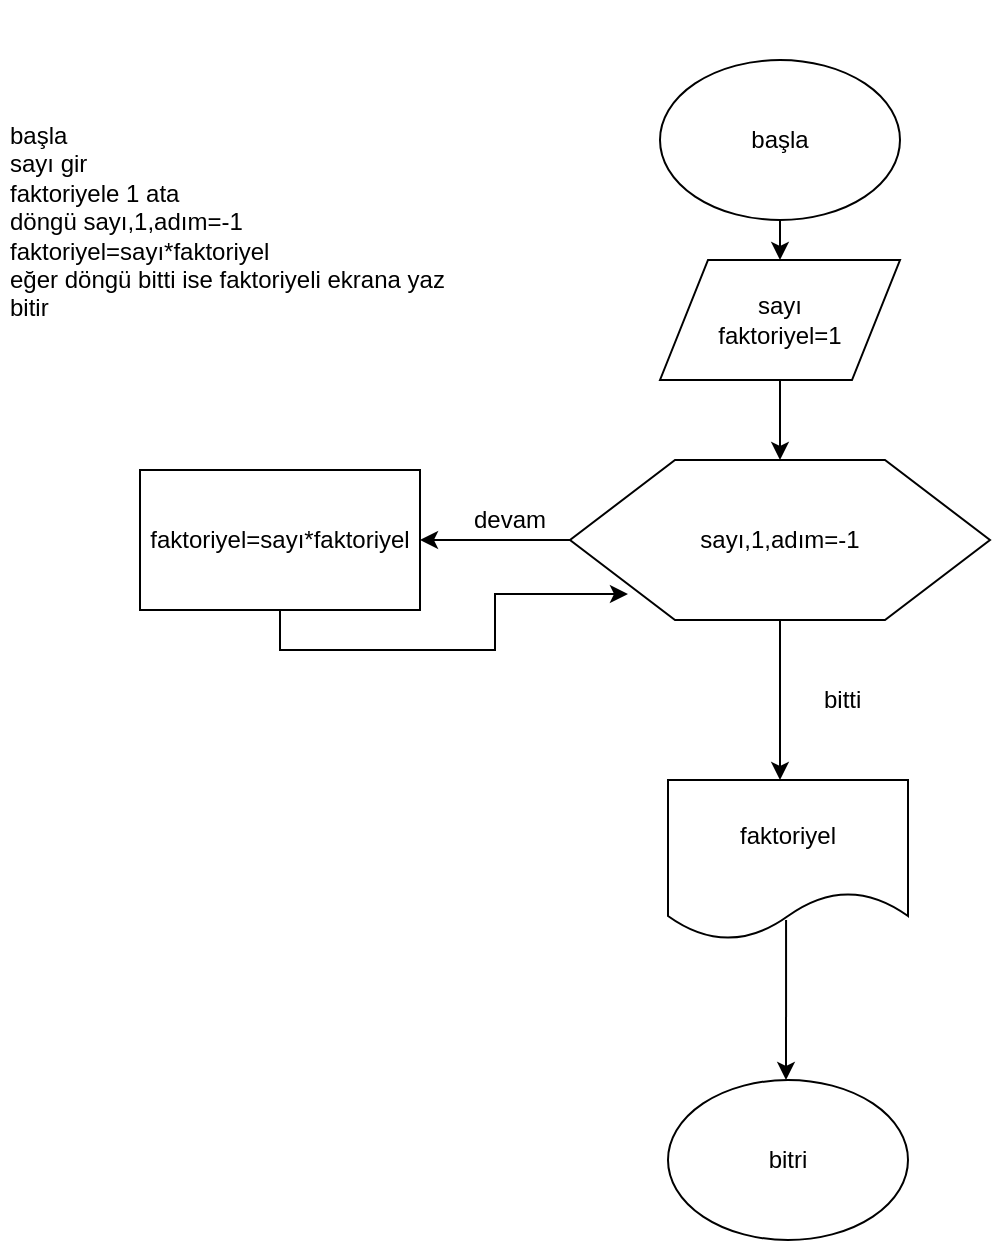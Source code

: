 <mxfile version="12.1.0" type="github" pages="1"><diagram id="Ynpd0vGwh15GpYwBeCQS" name="Page-1"><mxGraphModel dx="814" dy="437" grid="1" gridSize="10" guides="1" tooltips="1" connect="1" arrows="1" fold="1" page="1" pageScale="1" pageWidth="827" pageHeight="1169" math="0" shadow="0"><root><mxCell id="0"/><mxCell id="1" parent="0"/><mxCell id="S_hXR9lK0VCtAMCaYv3l-1" value="&lt;h1&gt;&lt;br&gt;&lt;/h1&gt;&lt;div&gt;başla&lt;/div&gt;&lt;div&gt;sayı gir&lt;/div&gt;&lt;div&gt;faktoriyele 1 ata&lt;/div&gt;&lt;div&gt;döngü sayı,1,adım=-1&lt;/div&gt;&lt;div&gt;faktoriyel=sayı*faktoriyel&lt;/div&gt;&lt;div&gt;eğer döngü bitti ise faktoriyeli ekrana yaz&lt;/div&gt;&lt;div&gt;bitir&lt;/div&gt;&lt;div&gt;&lt;br&gt;&lt;/div&gt;&lt;div&gt;&lt;br&gt;&lt;/div&gt;" style="text;html=1;strokeColor=none;fillColor=none;spacing=5;spacingTop=-20;whiteSpace=wrap;overflow=hidden;rounded=0;" vertex="1" parent="1"><mxGeometry x="40" y="30" width="240" height="200" as="geometry"/></mxCell><mxCell id="S_hXR9lK0VCtAMCaYv3l-4" style="edgeStyle=orthogonalEdgeStyle;rounded=0;orthogonalLoop=1;jettySize=auto;html=1;exitX=0.5;exitY=1;exitDx=0;exitDy=0;entryX=0.5;entryY=0;entryDx=0;entryDy=0;" edge="1" parent="1" source="S_hXR9lK0VCtAMCaYv3l-2" target="S_hXR9lK0VCtAMCaYv3l-3"><mxGeometry relative="1" as="geometry"/></mxCell><mxCell id="S_hXR9lK0VCtAMCaYv3l-2" value="başla" style="ellipse;whiteSpace=wrap;html=1;" vertex="1" parent="1"><mxGeometry x="370" y="50" width="120" height="80" as="geometry"/></mxCell><mxCell id="S_hXR9lK0VCtAMCaYv3l-6" style="edgeStyle=orthogonalEdgeStyle;rounded=0;orthogonalLoop=1;jettySize=auto;html=1;exitX=0.5;exitY=1;exitDx=0;exitDy=0;" edge="1" parent="1" source="S_hXR9lK0VCtAMCaYv3l-3" target="S_hXR9lK0VCtAMCaYv3l-5"><mxGeometry relative="1" as="geometry"/></mxCell><mxCell id="S_hXR9lK0VCtAMCaYv3l-3" value="sayı&lt;br&gt;faktoriyel=1" style="shape=parallelogram;perimeter=parallelogramPerimeter;whiteSpace=wrap;html=1;" vertex="1" parent="1"><mxGeometry x="370" y="150" width="120" height="60" as="geometry"/></mxCell><mxCell id="S_hXR9lK0VCtAMCaYv3l-7" style="edgeStyle=orthogonalEdgeStyle;rounded=0;orthogonalLoop=1;jettySize=auto;html=1;exitX=0;exitY=0.5;exitDx=0;exitDy=0;" edge="1" parent="1" source="S_hXR9lK0VCtAMCaYv3l-5"><mxGeometry relative="1" as="geometry"><mxPoint x="250" y="290" as="targetPoint"/></mxGeometry></mxCell><mxCell id="S_hXR9lK0VCtAMCaYv3l-11" style="edgeStyle=orthogonalEdgeStyle;rounded=0;orthogonalLoop=1;jettySize=auto;html=1;exitX=0.5;exitY=1;exitDx=0;exitDy=0;" edge="1" parent="1" source="S_hXR9lK0VCtAMCaYv3l-5"><mxGeometry relative="1" as="geometry"><mxPoint x="430" y="410" as="targetPoint"/></mxGeometry></mxCell><mxCell id="S_hXR9lK0VCtAMCaYv3l-5" value="sayı,1,adım=-1" style="shape=hexagon;perimeter=hexagonPerimeter2;whiteSpace=wrap;html=1;" vertex="1" parent="1"><mxGeometry x="325" y="250" width="210" height="80" as="geometry"/></mxCell><mxCell id="S_hXR9lK0VCtAMCaYv3l-8" value="devam" style="text;html=1;resizable=0;points=[];autosize=1;align=left;verticalAlign=top;spacingTop=-4;" vertex="1" parent="1"><mxGeometry x="275" y="270" width="50" height="20" as="geometry"/></mxCell><mxCell id="S_hXR9lK0VCtAMCaYv3l-10" style="edgeStyle=orthogonalEdgeStyle;rounded=0;orthogonalLoop=1;jettySize=auto;html=1;exitX=0.5;exitY=1;exitDx=0;exitDy=0;entryX=0.138;entryY=0.838;entryDx=0;entryDy=0;entryPerimeter=0;" edge="1" parent="1" source="S_hXR9lK0VCtAMCaYv3l-9" target="S_hXR9lK0VCtAMCaYv3l-5"><mxGeometry relative="1" as="geometry"/></mxCell><mxCell id="S_hXR9lK0VCtAMCaYv3l-9" value="faktoriyel=sayı*faktoriyel" style="rounded=0;whiteSpace=wrap;html=1;" vertex="1" parent="1"><mxGeometry x="110" y="255" width="140" height="70" as="geometry"/></mxCell><mxCell id="S_hXR9lK0VCtAMCaYv3l-12" value="bitti" style="text;html=1;resizable=0;points=[];autosize=1;align=left;verticalAlign=top;spacingTop=-4;" vertex="1" parent="1"><mxGeometry x="450" y="360" width="30" height="20" as="geometry"/></mxCell><mxCell id="S_hXR9lK0VCtAMCaYv3l-14" value="faktoriyel" style="shape=document;whiteSpace=wrap;html=1;boundedLbl=1;" vertex="1" parent="1"><mxGeometry x="374" y="410" width="120" height="80" as="geometry"/></mxCell><mxCell id="S_hXR9lK0VCtAMCaYv3l-15" value="" style="endArrow=classic;html=1;exitX=0.492;exitY=0.875;exitDx=0;exitDy=0;exitPerimeter=0;" edge="1" parent="1" source="S_hXR9lK0VCtAMCaYv3l-14"><mxGeometry width="50" height="50" relative="1" as="geometry"><mxPoint x="420" y="530" as="sourcePoint"/><mxPoint x="433" y="560" as="targetPoint"/></mxGeometry></mxCell><mxCell id="S_hXR9lK0VCtAMCaYv3l-16" value="bitri" style="ellipse;whiteSpace=wrap;html=1;" vertex="1" parent="1"><mxGeometry x="374" y="560" width="120" height="80" as="geometry"/></mxCell></root></mxGraphModel></diagram></mxfile>